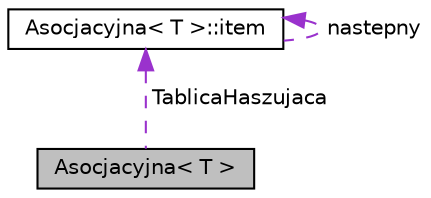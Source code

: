 digraph G
{
  edge [fontname="Helvetica",fontsize="10",labelfontname="Helvetica",labelfontsize="10"];
  node [fontname="Helvetica",fontsize="10",shape=record];
  Node1 [label="Asocjacyjna\< T \>",height=0.2,width=0.4,color="black", fillcolor="grey75", style="filled" fontcolor="black"];
  Node2 -> Node1 [dir="back",color="darkorchid3",fontsize="10",style="dashed",label=" TablicaHaszujaca" ,fontname="Helvetica"];
  Node2 [label="Asocjacyjna\< T \>::item",height=0.2,width=0.4,color="black", fillcolor="white", style="filled",URL="$struct_asocjacyjna_1_1item.html",tooltip="Struktura tworzaca tablice asocjacyjna."];
  Node2 -> Node2 [dir="back",color="darkorchid3",fontsize="10",style="dashed",label=" nastepny" ,fontname="Helvetica"];
}
